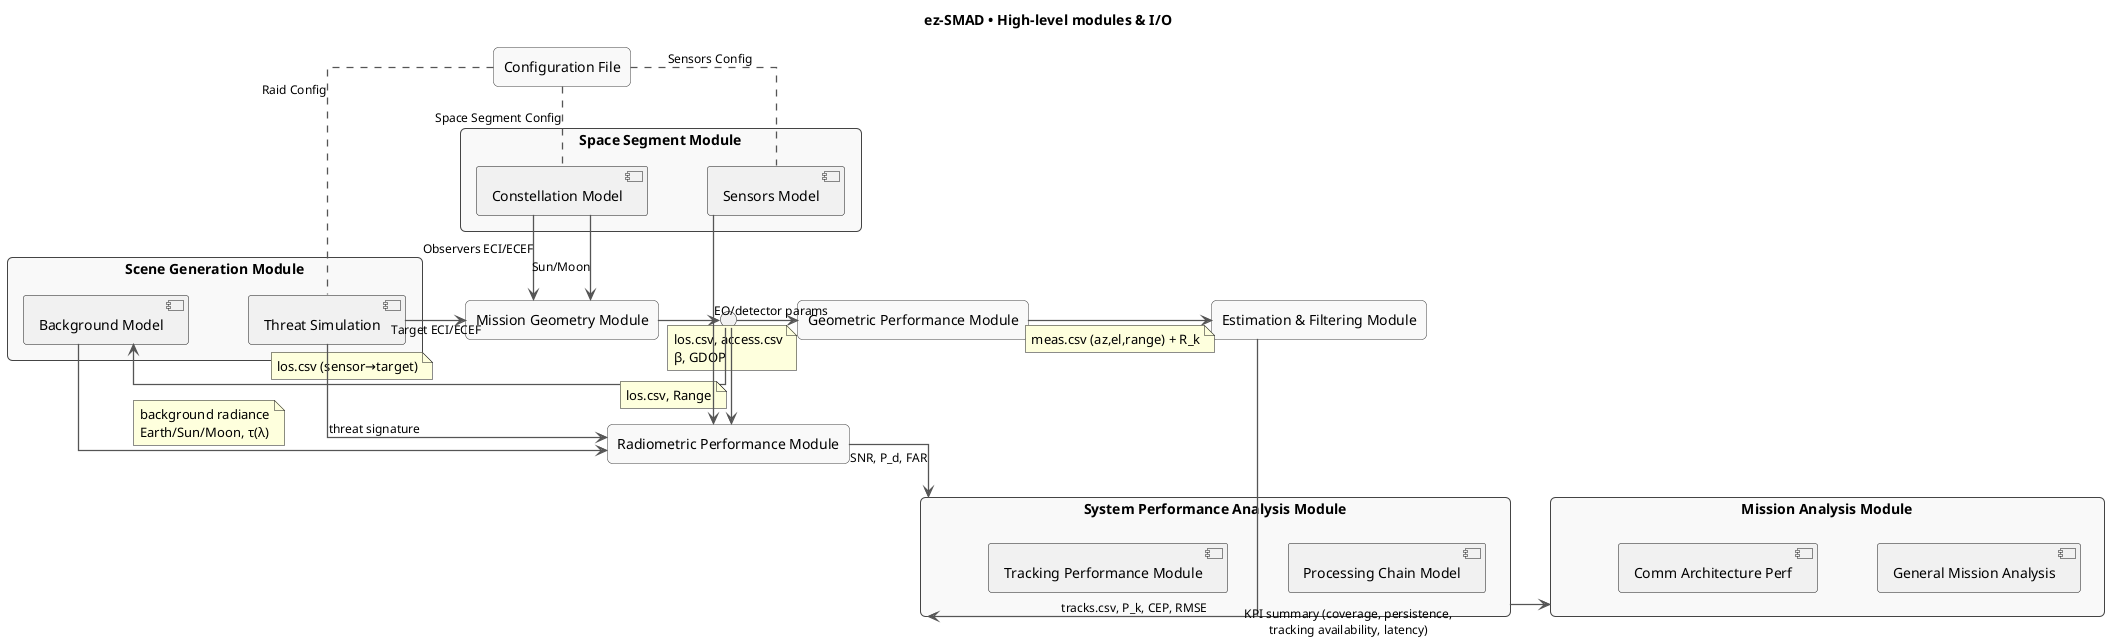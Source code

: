 @startuml
top to bottom direction
' ====== Layout & stile ======
skinparam linetype ortho
skinparam ArrowColor #555
skinparam ArrowThickness 1.3
skinparam ArrowFontSize 12
skinparam nodesep 60
skinparam ranksep 80
skinparam rectangle {
  BackgroundColor #f9f9f9
  BorderColor #444
  RoundCorner 10
}
title ez-SMAD • High-level modules & I/O





' ====== Blocchi ======
rectangle "Configuration File" as Config

rectangle "Scene Generation Module" as Scene {
  [Threat Simulation]
  [Background Model]
}

rectangle "Space Segment Module" as Space {
  [Constellation Model]
  [Sensors Model]
}

rectangle "Mission Geometry Module" as MGM
rectangle "Geometric Performance Module" as GPM
rectangle "Radiometric Performance Module" as RPM
rectangle "Estimation & Filtering Module" as EFM

rectangle "System Performance Analysis Module" as Sys {
  [Processing Chain Model]
  [Tracking Performance Module]
}

rectangle "Mission Analysis Module" as Mission {
  [General Mission Analysis]
  [Comm Architecture Perf]
}



' ====== Config (puntinato) ======
Config .. [Constellation Model] : Space Segment Config
Config .. [Sensors Model]       : Sensors Config
Config .. [Threat Simulation]   : Raid Config

' ====== Flussi principali (con hub per decongestionare) ======
[Threat Simulation]  -right-> MGM : Target ECI/ECEF
[Constellation Model] -right-> MGM : Observers ECI/ECEF
[Constellation Model] -down->  MGM : Sun/Moon

' Hub centrale per i prodotti di Geometry
() "LOS/Range Hub" as HUB

MGM -right-> HUB

' Verso Geometric Performance
HUB -right-> GPM
note on link
  los.csv, access.csv
  β, GDOP
end note

' Verso Background
HUB -down-> [Background Model]
note on link
  los.csv (sensor→target)
end note

' Verso Radiometric
HUB -down-> RPM
note on link
  los.csv, Range
end note

[Background Model] -right-> RPM
note on link
  background radiance
  Earth/Sun/Moon, τ(λ)
end note

[Threat Simulation] -down-> RPM : threat signature
[Sensors Model]     -down-> RPM : EO/detector params

GPM -right-> EFM
note on link
  meas.csv (az,el,range) + R_k
end note

RPM -down->  Sys : SNR, P_d, FAR
EFM -right-> Sys : tracks.csv, P_k, CEP, RMSE
Sys -right-> Mission : KPI summary (coverage, persistence,\ntracking availability, latency)
@enduml